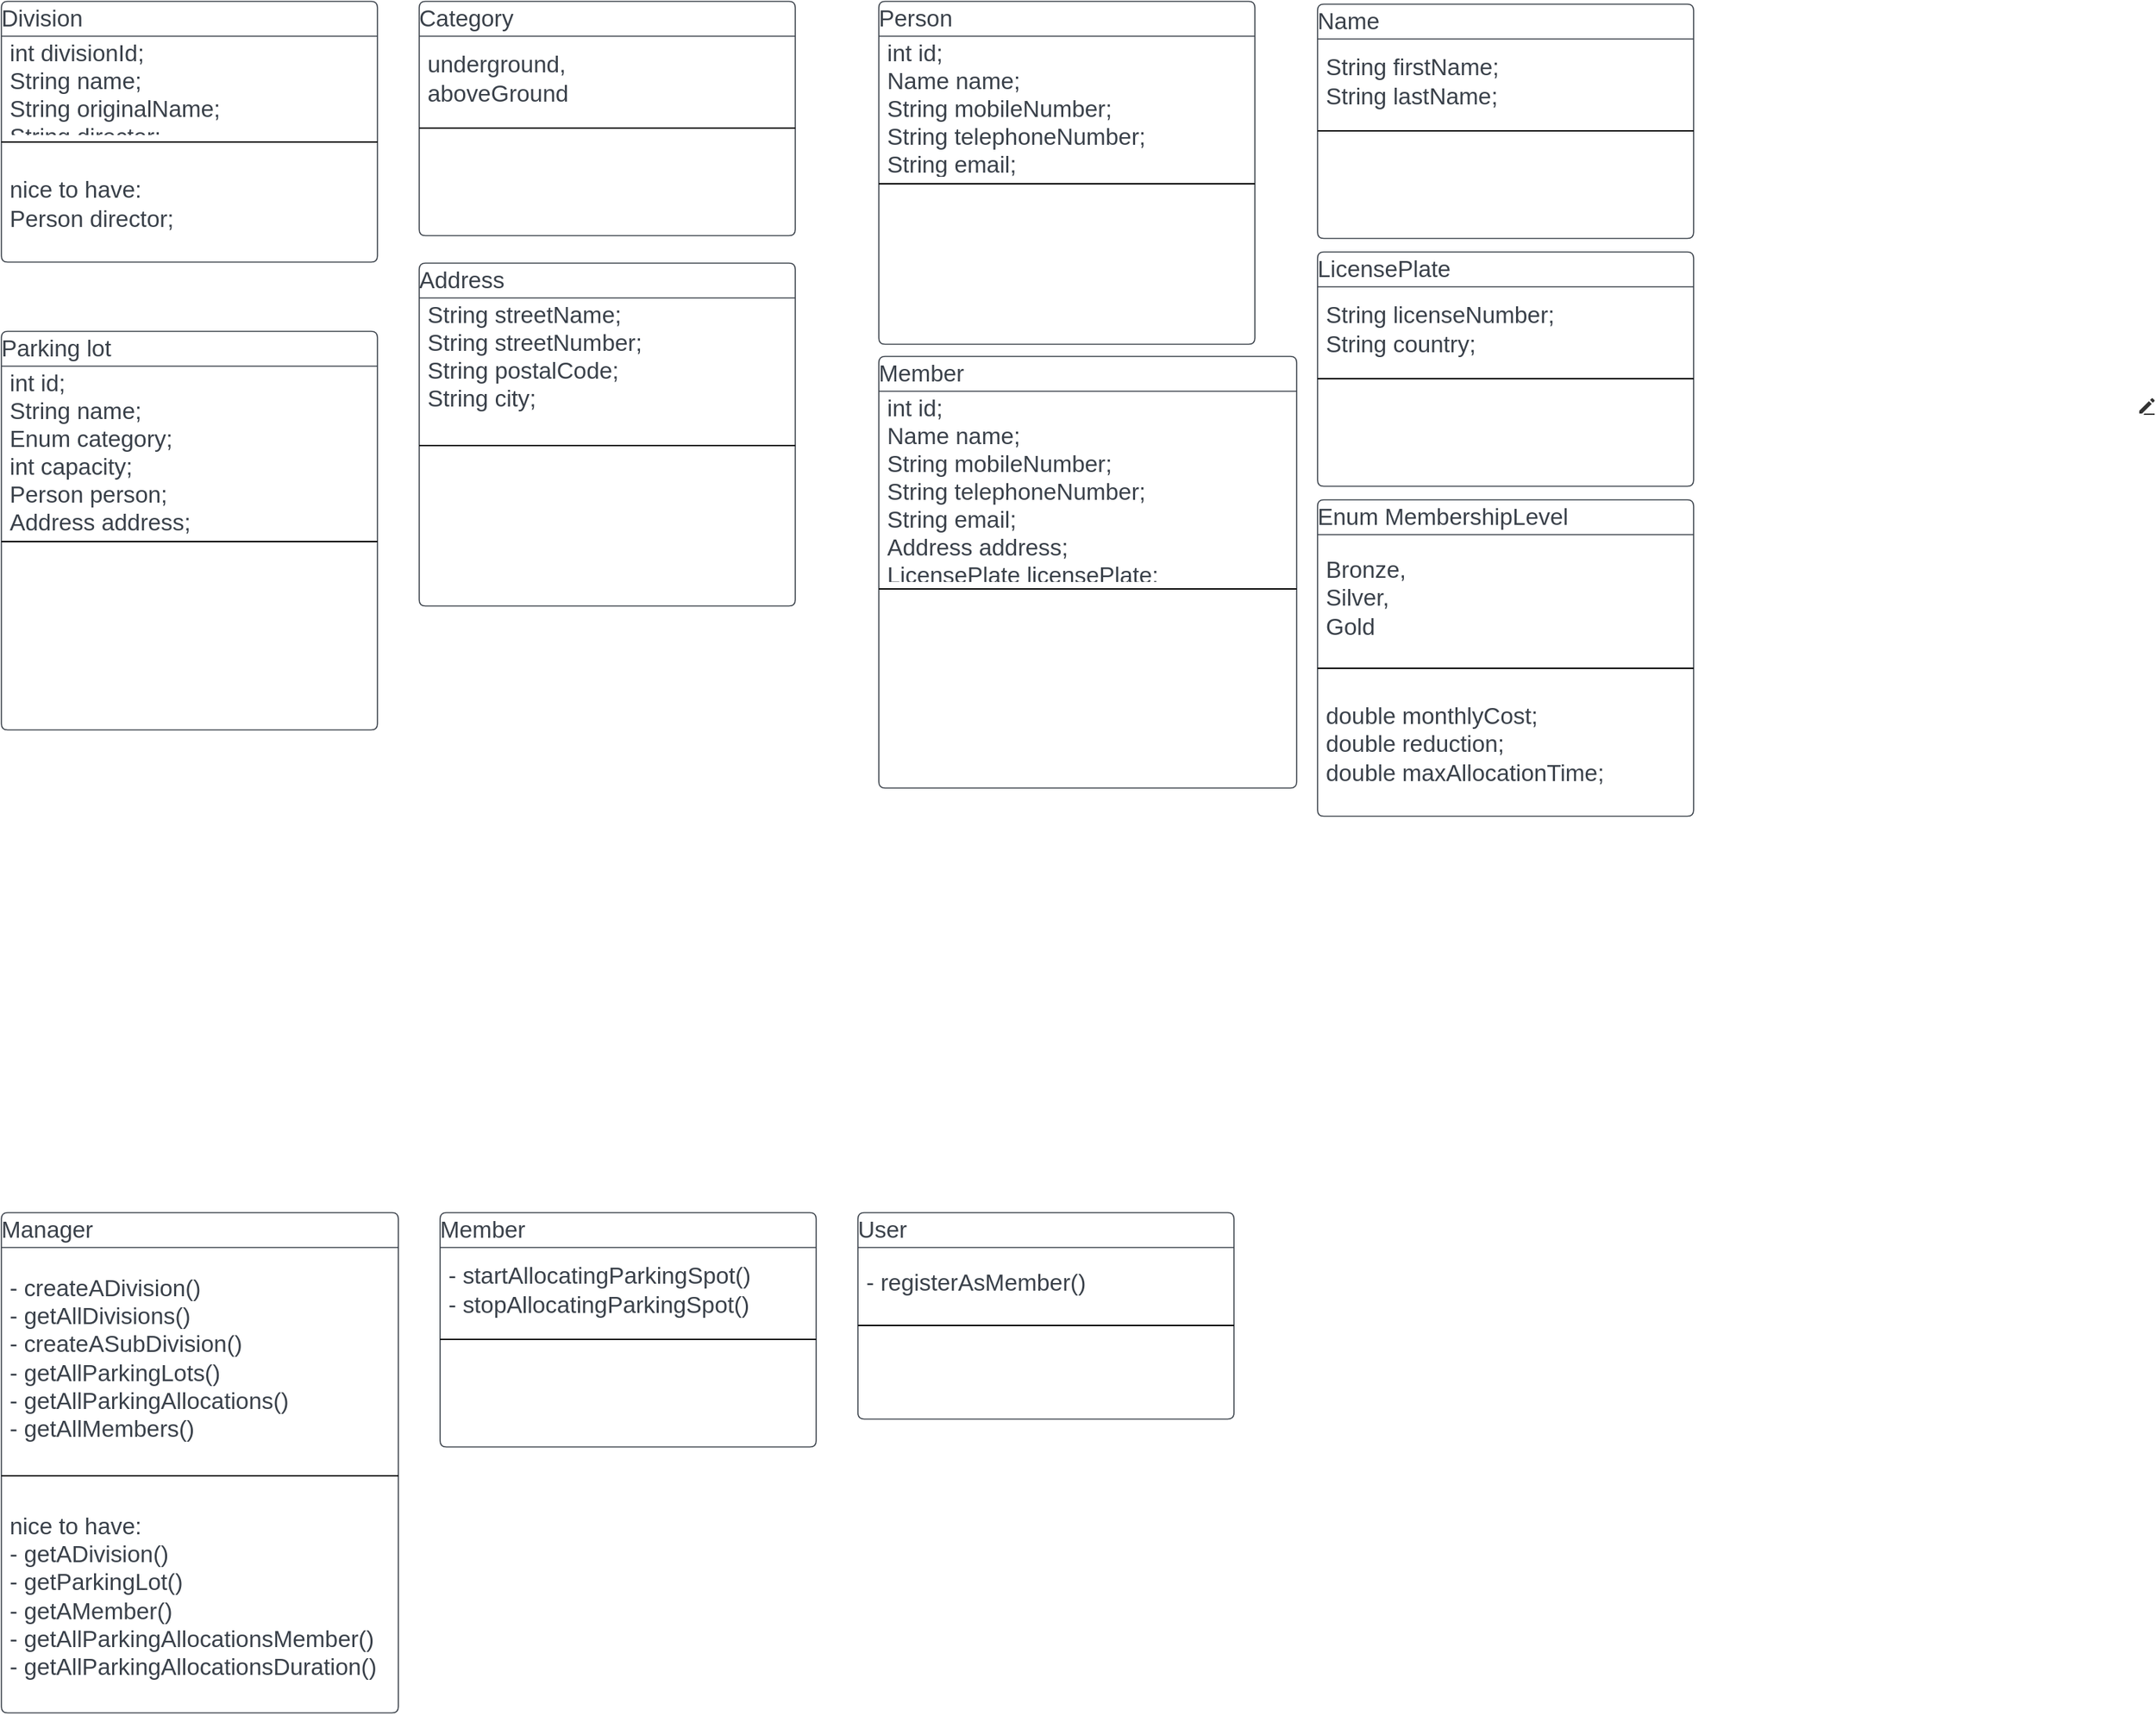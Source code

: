 <mxfile version="21.1.7" type="github" pages="3">
  <diagram name="Page-1" id="eNHv-YUArAVsVAyYZtzE">
    <mxGraphModel dx="3103" dy="1225" grid="1" gridSize="10" guides="1" tooltips="1" connect="1" arrows="1" fold="1" page="1" pageScale="1" pageWidth="850" pageHeight="1100" math="0" shadow="0">
      <root>
        <mxCell id="0" />
        <mxCell id="1" parent="0" />
        <mxCell id="I4QdYvof5JNnXwRm1b0V-12" value="" style="group;dropTarget=0;pointerEvents=0;" vertex="1" parent="1">
          <mxGeometry x="1565" y="315" width="11" height="12" as="geometry" />
        </mxCell>
        <mxCell id="I4QdYvof5JNnXwRm1b0V-13" value="" style="shape=image;verticalLabelPosition=bottom;labelBackgroundColor=default;verticalAlign=top;aspect=fixed;imageAspect=0;image=data:image/svg+xml,PHN2ZyB2aWV3Qm94PSIwIDAgMSAxIiB4bWxucz0iaHR0cDovL3d3dy53My5vcmcvMjAwMC9zdmciPjxwYXRoIGQ9Ik0gMC4wODMgMCBMIDEgMCBMIDEgMSBMIDAgMSBMIDAuMDgzIDAgWiAiIGZpbGw9IiMzMzMzMzNmZiIgc3Ryb2tlPSJyZ2JhKDAsMCwwLDApIiBzdHJva2Utd2lkdGg9IjAuNzUiLz48L3N2Zz4=;html=1;" vertex="1" parent="I4QdYvof5JNnXwRm1b0V-12">
          <mxGeometry x="3" y="11" width="8" height="1" as="geometry" />
        </mxCell>
        <mxCell id="I4QdYvof5JNnXwRm1b0V-14" value="" style="shape=image;verticalLabelPosition=bottom;labelBackgroundColor=default;verticalAlign=top;aspect=fixed;imageAspect=0;image=data:image/svg+xml,PHN2ZyB2aWV3Qm94PSIwIDAgMSAxIiB4bWxucz0iaHR0cDovL3d3dy53My5vcmcvMjAwMC9zdmciPjxwYXRoIGQ9Ik0gMC45ODIgMC4yMDEgTCAwLjg4NCAwLjI5OSBMIDAuNzAxIDAuMTE2IEwgMC43OTkgMC4wMTggQyAwLjgyMyAtMC4wMDYgMC44NiAtMC4wMDYgMC44ODQgMC4wMTggTCAwLjk4MiAwLjExNiBDIDEuMDA2IDAuMTQgMS4wMDYgMC4xNzcgMC45ODIgMC4yMDEgWiBNIDAuNjI4IDAuMTg5IEwgMC44MTEgMC4zNzIgTCAwLjE4MyAxIEwgMCAxIEwgMCAwLjgxNyBMIDAuNjI4IDAuMTg5IFogIiBmaWxsPSIjMzMzMzMzZmYiIHN0cm9rZT0icmdiYSgwLDAsMCwwKSIgc3Ryb2tlLXdpZHRoPSIwLjA2ODE4MTgxODE4MTgxODE4Ii8+PC9zdmc+;html=1;" vertex="1" parent="I4QdYvof5JNnXwRm1b0V-12">
          <mxGeometry width="11" height="11" as="geometry" />
        </mxCell>
        <mxCell id="I4QdYvof5JNnXwRm1b0V-15" value="Division" style="html=1;overflow=block;blockSpacing=1;swimlane;childLayout=stackLayout;horizontal=1;horizontalStack=0;resizeParent=1;resizeParentMax=0;resizeLast=0;collapsible=0;fontStyle=0;marginBottom=0;swimlaneFillColor=#ffffff;startSize=25;whiteSpace=wrap;fontSize=16.7;fontColor=#3a414a;align=left;spacing=0;strokeColor=#3a414a;strokeOpacity=100;rounded=1;absoluteArcSize=1;arcSize=9;strokeWidth=0.8;" vertex="1" parent="1">
          <mxGeometry x="30" y="30" width="270" height="187.25" as="geometry" />
        </mxCell>
        <mxCell id="I4QdYvof5JNnXwRm1b0V-16" value="int divisionId;&#xa;String name;&#xa;String originalName;&#xa;String director;&#xa;int parentId;" style="part=1;html=1;resizeHeight=0;strokeColor=none;fillColor=none;align=left;verticalAlign=middle;spacingLeft=4;spacingRight=4;overflow=hidden;rotatable=0;points=[[0,0.5],[1,0.5]];portConstraint=eastwest;swimlaneFillColor=#ffffff;strokeOpacity=100;whiteSpace=wrap;fontSize=16.7;fontColor=#3a414a;" vertex="1" parent="I4QdYvof5JNnXwRm1b0V-15">
          <mxGeometry y="25" width="270" height="72" as="geometry" />
        </mxCell>
        <mxCell id="I4QdYvof5JNnXwRm1b0V-17" value="" style="line;strokeWidth=1;fillColor=none;align=left;verticalAlign=middle;spacingTop=-1;spacingLeft=3;spacingRight=3;rotatable=0;labelPosition=right;points=[];portConstraint=eastwest;" vertex="1" parent="I4QdYvof5JNnXwRm1b0V-15">
          <mxGeometry y="97" width="270" height="8" as="geometry" />
        </mxCell>
        <mxCell id="I4QdYvof5JNnXwRm1b0V-18" value="nice to have:&#xa;Person director;" style="part=1;html=1;resizeHeight=0;strokeColor=none;fillColor=none;align=left;verticalAlign=middle;spacingLeft=4;spacingRight=4;overflow=hidden;rotatable=0;points=[[0,0.5],[1,0.5]];portConstraint=eastwest;swimlaneFillColor=#ffffff;strokeOpacity=100;whiteSpace=wrap;fontSize=16.7;fontColor=#3a414a;" vertex="1" parent="I4QdYvof5JNnXwRm1b0V-15">
          <mxGeometry y="105" width="270" height="82.25" as="geometry" />
        </mxCell>
        <mxCell id="I4QdYvof5JNnXwRm1b0V-19" value="Member" style="html=1;overflow=block;blockSpacing=1;swimlane;childLayout=stackLayout;horizontal=1;horizontalStack=0;resizeParent=1;resizeParentMax=0;resizeLast=0;collapsible=0;fontStyle=0;marginBottom=0;swimlaneFillColor=#ffffff;startSize=25;whiteSpace=wrap;fontSize=16.7;fontColor=#3a414a;align=left;spacing=0;strokeColor=#3a414a;strokeOpacity=100;rounded=1;absoluteArcSize=1;arcSize=9;strokeWidth=0.8;" vertex="1" parent="1">
          <mxGeometry x="345" y="900" width="270" height="168.25" as="geometry" />
        </mxCell>
        <mxCell id="I4QdYvof5JNnXwRm1b0V-20" value="- startAllocatingParkingSpot()&#xa;- stopAllocatingParkingSpot()" style="part=1;html=1;resizeHeight=0;strokeColor=none;fillColor=none;align=left;verticalAlign=middle;spacingLeft=4;spacingRight=4;overflow=hidden;rotatable=0;points=[[0,0.5],[1,0.5]];portConstraint=eastwest;swimlaneFillColor=#ffffff;strokeOpacity=100;whiteSpace=wrap;fontSize=16.7;fontColor=#3a414a;" vertex="1" parent="I4QdYvof5JNnXwRm1b0V-19">
          <mxGeometry y="25" width="270" height="62" as="geometry" />
        </mxCell>
        <mxCell id="I4QdYvof5JNnXwRm1b0V-21" value="" style="line;strokeWidth=1;fillColor=none;align=left;verticalAlign=middle;spacingTop=-1;spacingLeft=3;spacingRight=3;rotatable=0;labelPosition=right;points=[];portConstraint=eastwest;" vertex="1" parent="I4QdYvof5JNnXwRm1b0V-19">
          <mxGeometry y="87" width="270" height="8" as="geometry" />
        </mxCell>
        <mxCell id="I4QdYvof5JNnXwRm1b0V-22" value="" style="part=1;html=1;resizeHeight=0;strokeColor=none;fillColor=none;align=left;verticalAlign=middle;spacingLeft=4;spacingRight=4;overflow=hidden;rotatable=0;points=[[0,0.5],[1,0.5]];portConstraint=eastwest;swimlaneFillColor=#ffffff;strokeOpacity=100;whiteSpace=wrap;fontSize=13;" vertex="1" parent="I4QdYvof5JNnXwRm1b0V-19">
          <mxGeometry y="95" width="270" height="73.25" as="geometry" />
        </mxCell>
        <mxCell id="I4QdYvof5JNnXwRm1b0V-23" value="Parking lot" style="html=1;overflow=block;blockSpacing=1;swimlane;childLayout=stackLayout;horizontal=1;horizontalStack=0;resizeParent=1;resizeParentMax=0;resizeLast=0;collapsible=0;fontStyle=0;marginBottom=0;swimlaneFillColor=#ffffff;startSize=25;whiteSpace=wrap;fontSize=16.7;fontColor=#3a414a;align=left;spacing=0;strokeColor=#3a414a;strokeOpacity=100;rounded=1;absoluteArcSize=1;arcSize=9;strokeWidth=0.8;" vertex="1" parent="1">
          <mxGeometry x="30" y="267" width="270" height="286.25" as="geometry" />
        </mxCell>
        <mxCell id="I4QdYvof5JNnXwRm1b0V-24" value="int id;&#xa;String name;&#xa;Enum category;&#xa;int capacity;&#xa;Person person;&#xa;Address address;&#xa;double price;&#xa;int divisionId;" style="part=1;html=1;resizeHeight=0;strokeColor=none;fillColor=none;align=left;verticalAlign=middle;spacingLeft=4;spacingRight=4;overflow=hidden;rotatable=0;points=[[0,0.5],[1,0.5]];portConstraint=eastwest;swimlaneFillColor=#ffffff;strokeOpacity=100;whiteSpace=wrap;fontSize=16.7;fontColor=#3a414a;" vertex="1" parent="I4QdYvof5JNnXwRm1b0V-23">
          <mxGeometry y="25" width="270" height="122" as="geometry" />
        </mxCell>
        <mxCell id="I4QdYvof5JNnXwRm1b0V-25" value="" style="line;strokeWidth=1;fillColor=none;align=left;verticalAlign=middle;spacingTop=-1;spacingLeft=3;spacingRight=3;rotatable=0;labelPosition=right;points=[];portConstraint=eastwest;" vertex="1" parent="I4QdYvof5JNnXwRm1b0V-23">
          <mxGeometry y="147" width="270" height="8" as="geometry" />
        </mxCell>
        <mxCell id="I4QdYvof5JNnXwRm1b0V-26" value="" style="part=1;html=1;resizeHeight=0;strokeColor=none;fillColor=none;align=left;verticalAlign=middle;spacingLeft=4;spacingRight=4;overflow=hidden;rotatable=0;points=[[0,0.5],[1,0.5]];portConstraint=eastwest;swimlaneFillColor=#ffffff;strokeOpacity=100;whiteSpace=wrap;fontSize=13;" vertex="1" parent="I4QdYvof5JNnXwRm1b0V-23">
          <mxGeometry y="155" width="270" height="131.25" as="geometry" />
        </mxCell>
        <mxCell id="I4QdYvof5JNnXwRm1b0V-27" value="Address" style="html=1;overflow=block;blockSpacing=1;swimlane;childLayout=stackLayout;horizontal=1;horizontalStack=0;resizeParent=1;resizeParentMax=0;resizeLast=0;collapsible=0;fontStyle=0;marginBottom=0;swimlaneFillColor=#ffffff;startSize=25;whiteSpace=wrap;fontSize=16.7;fontColor=#3a414a;align=left;spacing=0;strokeColor=#3a414a;strokeOpacity=100;rounded=1;absoluteArcSize=1;arcSize=9;strokeWidth=0.8;" vertex="1" parent="1">
          <mxGeometry x="330" y="218" width="270" height="246.25" as="geometry" />
        </mxCell>
        <mxCell id="I4QdYvof5JNnXwRm1b0V-28" value="String streetName;&#xa;String streetNumber;&#xa;String postalCode;&#xa;String city;&#xa;&#xa;" style="part=1;html=1;resizeHeight=0;strokeColor=none;fillColor=none;align=left;verticalAlign=middle;spacingLeft=4;spacingRight=4;overflow=hidden;rotatable=0;points=[[0,0.5],[1,0.5]];portConstraint=eastwest;swimlaneFillColor=#ffffff;strokeOpacity=100;whiteSpace=wrap;fontSize=16.7;fontColor=#3a414a;" vertex="1" parent="I4QdYvof5JNnXwRm1b0V-27">
          <mxGeometry y="25" width="270" height="102" as="geometry" />
        </mxCell>
        <mxCell id="I4QdYvof5JNnXwRm1b0V-29" value="" style="line;strokeWidth=1;fillColor=none;align=left;verticalAlign=middle;spacingTop=-1;spacingLeft=3;spacingRight=3;rotatable=0;labelPosition=right;points=[];portConstraint=eastwest;" vertex="1" parent="I4QdYvof5JNnXwRm1b0V-27">
          <mxGeometry y="127" width="270" height="8" as="geometry" />
        </mxCell>
        <mxCell id="I4QdYvof5JNnXwRm1b0V-30" value="" style="part=1;html=1;resizeHeight=0;strokeColor=none;fillColor=none;align=left;verticalAlign=middle;spacingLeft=4;spacingRight=4;overflow=hidden;rotatable=0;points=[[0,0.5],[1,0.5]];portConstraint=eastwest;swimlaneFillColor=#ffffff;strokeOpacity=100;whiteSpace=wrap;fontSize=13;" vertex="1" parent="I4QdYvof5JNnXwRm1b0V-27">
          <mxGeometry y="135" width="270" height="111.25" as="geometry" />
        </mxCell>
        <mxCell id="I4QdYvof5JNnXwRm1b0V-31" value="Person" style="html=1;overflow=block;blockSpacing=1;swimlane;childLayout=stackLayout;horizontal=1;horizontalStack=0;resizeParent=1;resizeParentMax=0;resizeLast=0;collapsible=0;fontStyle=0;marginBottom=0;swimlaneFillColor=#ffffff;startSize=25;whiteSpace=wrap;fontSize=16.7;fontColor=#3a414a;align=left;spacing=0;strokeColor=#3a414a;strokeOpacity=100;rounded=1;absoluteArcSize=1;arcSize=9;strokeWidth=0.8;" vertex="1" parent="1">
          <mxGeometry x="660" y="30" width="270" height="246.25" as="geometry" />
        </mxCell>
        <mxCell id="I4QdYvof5JNnXwRm1b0V-32" value="int id;&#xa;Name name;&#xa;String mobileNumber;&#xa;String telephoneNumber;&#xa;String email;&#xa;Address address;" style="part=1;html=1;resizeHeight=0;strokeColor=none;fillColor=none;align=left;verticalAlign=middle;spacingLeft=4;spacingRight=4;overflow=hidden;rotatable=0;points=[[0,0.5],[1,0.5]];portConstraint=eastwest;swimlaneFillColor=#ffffff;strokeOpacity=100;whiteSpace=wrap;fontSize=16.7;fontColor=#3a414a;" vertex="1" parent="I4QdYvof5JNnXwRm1b0V-31">
          <mxGeometry y="25" width="270" height="102" as="geometry" />
        </mxCell>
        <mxCell id="I4QdYvof5JNnXwRm1b0V-33" value="" style="line;strokeWidth=1;fillColor=none;align=left;verticalAlign=middle;spacingTop=-1;spacingLeft=3;spacingRight=3;rotatable=0;labelPosition=right;points=[];portConstraint=eastwest;" vertex="1" parent="I4QdYvof5JNnXwRm1b0V-31">
          <mxGeometry y="127" width="270" height="8" as="geometry" />
        </mxCell>
        <mxCell id="I4QdYvof5JNnXwRm1b0V-34" value="" style="part=1;html=1;resizeHeight=0;strokeColor=none;fillColor=none;align=left;verticalAlign=middle;spacingLeft=4;spacingRight=4;overflow=hidden;rotatable=0;points=[[0,0.5],[1,0.5]];portConstraint=eastwest;swimlaneFillColor=#ffffff;strokeOpacity=100;whiteSpace=wrap;fontSize=13;" vertex="1" parent="I4QdYvof5JNnXwRm1b0V-31">
          <mxGeometry y="135" width="270" height="111.25" as="geometry" />
        </mxCell>
        <mxCell id="I4QdYvof5JNnXwRm1b0V-35" value="Category" style="html=1;overflow=block;blockSpacing=1;swimlane;childLayout=stackLayout;horizontal=1;horizontalStack=0;resizeParent=1;resizeParentMax=0;resizeLast=0;collapsible=0;fontStyle=0;marginBottom=0;swimlaneFillColor=#ffffff;startSize=25;whiteSpace=wrap;fontSize=16.7;fontColor=#3a414a;align=left;spacing=0;strokeColor=#3a414a;strokeOpacity=100;rounded=1;absoluteArcSize=1;arcSize=9;strokeWidth=0.8;" vertex="1" parent="1">
          <mxGeometry x="330" y="30" width="270" height="168.25" as="geometry" />
        </mxCell>
        <mxCell id="I4QdYvof5JNnXwRm1b0V-36" value="underground,&#xa;aboveGround" style="part=1;html=1;resizeHeight=0;strokeColor=none;fillColor=none;align=left;verticalAlign=middle;spacingLeft=4;spacingRight=4;overflow=hidden;rotatable=0;points=[[0,0.5],[1,0.5]];portConstraint=eastwest;swimlaneFillColor=#ffffff;strokeOpacity=100;whiteSpace=wrap;fontSize=16.7;fontColor=#3a414a;" vertex="1" parent="I4QdYvof5JNnXwRm1b0V-35">
          <mxGeometry y="25" width="270" height="62" as="geometry" />
        </mxCell>
        <mxCell id="I4QdYvof5JNnXwRm1b0V-37" value="" style="line;strokeWidth=1;fillColor=none;align=left;verticalAlign=middle;spacingTop=-1;spacingLeft=3;spacingRight=3;rotatable=0;labelPosition=right;points=[];portConstraint=eastwest;" vertex="1" parent="I4QdYvof5JNnXwRm1b0V-35">
          <mxGeometry y="87" width="270" height="8" as="geometry" />
        </mxCell>
        <mxCell id="I4QdYvof5JNnXwRm1b0V-38" value="" style="part=1;html=1;resizeHeight=0;strokeColor=none;fillColor=none;align=left;verticalAlign=middle;spacingLeft=4;spacingRight=4;overflow=hidden;rotatable=0;points=[[0,0.5],[1,0.5]];portConstraint=eastwest;swimlaneFillColor=#ffffff;strokeOpacity=100;whiteSpace=wrap;fontSize=13;" vertex="1" parent="I4QdYvof5JNnXwRm1b0V-35">
          <mxGeometry y="95" width="270" height="73.25" as="geometry" />
        </mxCell>
        <mxCell id="I4QdYvof5JNnXwRm1b0V-39" value="Name" style="html=1;overflow=block;blockSpacing=1;swimlane;childLayout=stackLayout;horizontal=1;horizontalStack=0;resizeParent=1;resizeParentMax=0;resizeLast=0;collapsible=0;fontStyle=0;marginBottom=0;swimlaneFillColor=#ffffff;startSize=25;whiteSpace=wrap;fontSize=16.7;fontColor=#3a414a;align=left;spacing=0;strokeColor=#3a414a;strokeOpacity=100;rounded=1;absoluteArcSize=1;arcSize=9;strokeWidth=0.8;" vertex="1" parent="1">
          <mxGeometry x="975" y="32" width="270" height="168.25" as="geometry" />
        </mxCell>
        <mxCell id="I4QdYvof5JNnXwRm1b0V-40" value="String firstName;&#xa;String lastName;" style="part=1;html=1;resizeHeight=0;strokeColor=none;fillColor=none;align=left;verticalAlign=middle;spacingLeft=4;spacingRight=4;overflow=hidden;rotatable=0;points=[[0,0.5],[1,0.5]];portConstraint=eastwest;swimlaneFillColor=#ffffff;strokeOpacity=100;whiteSpace=wrap;fontSize=16.7;fontColor=#3a414a;" vertex="1" parent="I4QdYvof5JNnXwRm1b0V-39">
          <mxGeometry y="25" width="270" height="62" as="geometry" />
        </mxCell>
        <mxCell id="I4QdYvof5JNnXwRm1b0V-41" value="" style="line;strokeWidth=1;fillColor=none;align=left;verticalAlign=middle;spacingTop=-1;spacingLeft=3;spacingRight=3;rotatable=0;labelPosition=right;points=[];portConstraint=eastwest;" vertex="1" parent="I4QdYvof5JNnXwRm1b0V-39">
          <mxGeometry y="87" width="270" height="8" as="geometry" />
        </mxCell>
        <mxCell id="I4QdYvof5JNnXwRm1b0V-42" value="" style="part=1;html=1;resizeHeight=0;strokeColor=none;fillColor=none;align=left;verticalAlign=middle;spacingLeft=4;spacingRight=4;overflow=hidden;rotatable=0;points=[[0,0.5],[1,0.5]];portConstraint=eastwest;swimlaneFillColor=#ffffff;strokeOpacity=100;whiteSpace=wrap;fontSize=13;" vertex="1" parent="I4QdYvof5JNnXwRm1b0V-39">
          <mxGeometry y="95" width="270" height="73.25" as="geometry" />
        </mxCell>
        <mxCell id="I4QdYvof5JNnXwRm1b0V-43" value="Member" style="html=1;overflow=block;blockSpacing=1;swimlane;childLayout=stackLayout;horizontal=1;horizontalStack=0;resizeParent=1;resizeParentMax=0;resizeLast=0;collapsible=0;fontStyle=0;marginBottom=0;swimlaneFillColor=#ffffff;startSize=25;whiteSpace=wrap;fontSize=16.7;fontColor=#3a414a;align=left;spacing=0;strokeColor=#3a414a;strokeOpacity=100;rounded=1;absoluteArcSize=1;arcSize=9;strokeWidth=0.8;" vertex="1" parent="1">
          <mxGeometry x="660" y="285" width="300" height="310" as="geometry" />
        </mxCell>
        <mxCell id="I4QdYvof5JNnXwRm1b0V-44" value="int id;&#xa;Name name;&#xa;String mobileNumber;&#xa;String telephoneNumber;&#xa;String email;&#xa;Address address;&#xa;LicensePlate licensePlate; &#xa;LocalDate registrationDate;&#xa;MembershipLevel membershipLevel;" style="part=1;html=1;resizeHeight=0;strokeColor=none;fillColor=none;align=left;verticalAlign=middle;spacingLeft=4;spacingRight=4;overflow=hidden;rotatable=0;points=[[0,0.5],[1,0.5]];portConstraint=eastwest;swimlaneFillColor=#ffffff;strokeOpacity=100;whiteSpace=wrap;fontSize=16.7;fontColor=#3a414a;" vertex="1" parent="I4QdYvof5JNnXwRm1b0V-43">
          <mxGeometry y="25" width="300" height="138" as="geometry" />
        </mxCell>
        <mxCell id="I4QdYvof5JNnXwRm1b0V-45" value="" style="line;strokeWidth=1;fillColor=none;align=left;verticalAlign=middle;spacingTop=-1;spacingLeft=3;spacingRight=3;rotatable=0;labelPosition=right;points=[];portConstraint=eastwest;" vertex="1" parent="I4QdYvof5JNnXwRm1b0V-43">
          <mxGeometry y="163" width="300" height="8" as="geometry" />
        </mxCell>
        <mxCell id="I4QdYvof5JNnXwRm1b0V-46" value="" style="part=1;html=1;resizeHeight=0;strokeColor=none;fillColor=none;align=left;verticalAlign=middle;spacingLeft=4;spacingRight=4;overflow=hidden;rotatable=0;points=[[0,0.5],[1,0.5]];portConstraint=eastwest;swimlaneFillColor=#ffffff;strokeOpacity=100;whiteSpace=wrap;fontSize=13;" vertex="1" parent="I4QdYvof5JNnXwRm1b0V-43">
          <mxGeometry y="171" width="300" height="139" as="geometry" />
        </mxCell>
        <mxCell id="I4QdYvof5JNnXwRm1b0V-47" value="LicensePlate" style="html=1;overflow=block;blockSpacing=1;swimlane;childLayout=stackLayout;horizontal=1;horizontalStack=0;resizeParent=1;resizeParentMax=0;resizeLast=0;collapsible=0;fontStyle=0;marginBottom=0;swimlaneFillColor=#ffffff;startSize=25;whiteSpace=wrap;fontSize=16.7;fontColor=#3a414a;align=left;spacing=0;strokeColor=#3a414a;strokeOpacity=100;rounded=1;absoluteArcSize=1;arcSize=9;strokeWidth=0.8;" vertex="1" parent="1">
          <mxGeometry x="975" y="210" width="270" height="168.25" as="geometry" />
        </mxCell>
        <mxCell id="I4QdYvof5JNnXwRm1b0V-48" value="String licenseNumber;&#xa;String country;" style="part=1;html=1;resizeHeight=0;strokeColor=none;fillColor=none;align=left;verticalAlign=middle;spacingLeft=4;spacingRight=4;overflow=hidden;rotatable=0;points=[[0,0.5],[1,0.5]];portConstraint=eastwest;swimlaneFillColor=#ffffff;strokeOpacity=100;whiteSpace=wrap;fontSize=16.7;fontColor=#3a414a;" vertex="1" parent="I4QdYvof5JNnXwRm1b0V-47">
          <mxGeometry y="25" width="270" height="62" as="geometry" />
        </mxCell>
        <mxCell id="I4QdYvof5JNnXwRm1b0V-49" value="" style="line;strokeWidth=1;fillColor=none;align=left;verticalAlign=middle;spacingTop=-1;spacingLeft=3;spacingRight=3;rotatable=0;labelPosition=right;points=[];portConstraint=eastwest;" vertex="1" parent="I4QdYvof5JNnXwRm1b0V-47">
          <mxGeometry y="87" width="270" height="8" as="geometry" />
        </mxCell>
        <mxCell id="I4QdYvof5JNnXwRm1b0V-50" value="" style="part=1;html=1;resizeHeight=0;strokeColor=none;fillColor=none;align=left;verticalAlign=middle;spacingLeft=4;spacingRight=4;overflow=hidden;rotatable=0;points=[[0,0.5],[1,0.5]];portConstraint=eastwest;swimlaneFillColor=#ffffff;strokeOpacity=100;whiteSpace=wrap;fontSize=13;" vertex="1" parent="I4QdYvof5JNnXwRm1b0V-47">
          <mxGeometry y="95" width="270" height="73.25" as="geometry" />
        </mxCell>
        <mxCell id="I4QdYvof5JNnXwRm1b0V-51" value="Enum MembershipLevel" style="html=1;overflow=block;blockSpacing=1;swimlane;childLayout=stackLayout;horizontal=1;horizontalStack=0;resizeParent=1;resizeParentMax=0;resizeLast=0;collapsible=0;fontStyle=0;marginBottom=0;swimlaneFillColor=#ffffff;startSize=25;whiteSpace=wrap;fontSize=16.7;fontColor=#3a414a;align=left;spacing=0;strokeColor=#3a414a;strokeOpacity=100;rounded=1;absoluteArcSize=1;arcSize=9;strokeWidth=0.8;" vertex="1" parent="1">
          <mxGeometry x="975" y="388" width="270" height="227.25" as="geometry" />
        </mxCell>
        <mxCell id="I4QdYvof5JNnXwRm1b0V-52" value="Bronze,&#xa;Silver,&#xa;Gold" style="part=1;html=1;resizeHeight=0;strokeColor=none;fillColor=none;align=left;verticalAlign=middle;spacingLeft=4;spacingRight=4;overflow=hidden;rotatable=0;points=[[0,0.5],[1,0.5]];portConstraint=eastwest;swimlaneFillColor=#ffffff;strokeOpacity=100;whiteSpace=wrap;fontSize=16.7;fontColor=#3a414a;" vertex="1" parent="I4QdYvof5JNnXwRm1b0V-51">
          <mxGeometry y="25" width="270" height="92" as="geometry" />
        </mxCell>
        <mxCell id="I4QdYvof5JNnXwRm1b0V-53" value="" style="line;strokeWidth=1;fillColor=none;align=left;verticalAlign=middle;spacingTop=-1;spacingLeft=3;spacingRight=3;rotatable=0;labelPosition=right;points=[];portConstraint=eastwest;" vertex="1" parent="I4QdYvof5JNnXwRm1b0V-51">
          <mxGeometry y="117" width="270" height="8" as="geometry" />
        </mxCell>
        <mxCell id="I4QdYvof5JNnXwRm1b0V-54" value="double monthlyCost;&#xa;double reduction;&#xa;double maxAllocationTime;" style="part=1;html=1;resizeHeight=0;strokeColor=none;fillColor=none;align=left;verticalAlign=middle;spacingLeft=4;spacingRight=4;overflow=hidden;rotatable=0;points=[[0,0.5],[1,0.5]];portConstraint=eastwest;swimlaneFillColor=#ffffff;strokeOpacity=100;whiteSpace=wrap;fontSize=16.7;fontColor=#3a414a;" vertex="1" parent="I4QdYvof5JNnXwRm1b0V-51">
          <mxGeometry y="125" width="270" height="102.25" as="geometry" />
        </mxCell>
        <mxCell id="I4QdYvof5JNnXwRm1b0V-55" value="Manager" style="html=1;overflow=block;blockSpacing=1;swimlane;childLayout=stackLayout;horizontal=1;horizontalStack=0;resizeParent=1;resizeParentMax=0;resizeLast=0;collapsible=0;fontStyle=0;marginBottom=0;swimlaneFillColor=#ffffff;startSize=25;whiteSpace=wrap;fontSize=16.7;fontColor=#3a414a;align=left;spacing=0;strokeColor=#3a414a;strokeOpacity=100;rounded=1;absoluteArcSize=1;arcSize=9;strokeWidth=0.8;" vertex="1" parent="1">
          <mxGeometry x="30" y="900" width="285" height="359.25" as="geometry" />
        </mxCell>
        <mxCell id="I4QdYvof5JNnXwRm1b0V-56" value="- createADivision()&#xa;- getAllDivisions()&#xa;- createASubDivision()&#xa;- getAllParkingLots()&#xa;- getAllParkingAllocations()&#xa;- getAllMembers()" style="part=1;html=1;resizeHeight=0;strokeColor=none;fillColor=none;align=left;verticalAlign=middle;spacingLeft=4;spacingRight=4;overflow=hidden;rotatable=0;points=[[0,0.5],[1,0.5]];portConstraint=eastwest;swimlaneFillColor=#ffffff;strokeOpacity=100;whiteSpace=wrap;fontSize=16.7;fontColor=#3a414a;" vertex="1" parent="I4QdYvof5JNnXwRm1b0V-55">
          <mxGeometry y="25" width="285" height="160" as="geometry" />
        </mxCell>
        <mxCell id="I4QdYvof5JNnXwRm1b0V-57" value="" style="line;strokeWidth=1;fillColor=none;align=left;verticalAlign=middle;spacingTop=-1;spacingLeft=3;spacingRight=3;rotatable=0;labelPosition=right;points=[];portConstraint=eastwest;" vertex="1" parent="I4QdYvof5JNnXwRm1b0V-55">
          <mxGeometry y="185" width="285" height="8" as="geometry" />
        </mxCell>
        <mxCell id="I4QdYvof5JNnXwRm1b0V-58" value="nice to have:&#xa;- getADivision() &#xa;- getParkingLot()&#xa;- getAMember() &#xa;- getAllParkingAllocationsMember()&#xa;- getAllParkingAllocationsDuration()" style="part=1;html=1;resizeHeight=0;strokeColor=none;fillColor=none;align=left;verticalAlign=middle;spacingLeft=4;spacingRight=4;overflow=hidden;rotatable=0;points=[[0,0.5],[1,0.5]];portConstraint=eastwest;swimlaneFillColor=#ffffff;strokeOpacity=100;whiteSpace=wrap;fontSize=16.7;fontColor=#3a414a;" vertex="1" parent="I4QdYvof5JNnXwRm1b0V-55">
          <mxGeometry y="193" width="285" height="166.25" as="geometry" />
        </mxCell>
        <mxCell id="I4QdYvof5JNnXwRm1b0V-59" value="User" style="html=1;overflow=block;blockSpacing=1;swimlane;childLayout=stackLayout;horizontal=1;horizontalStack=0;resizeParent=1;resizeParentMax=0;resizeLast=0;collapsible=0;fontStyle=0;marginBottom=0;swimlaneFillColor=#ffffff;startSize=25;whiteSpace=wrap;fontSize=16.7;fontColor=#3a414a;align=left;spacing=0;strokeColor=#3a414a;strokeOpacity=100;rounded=1;absoluteArcSize=1;arcSize=9;strokeWidth=0.8;" vertex="1" parent="1">
          <mxGeometry x="645" y="900" width="270" height="148.25" as="geometry" />
        </mxCell>
        <mxCell id="I4QdYvof5JNnXwRm1b0V-60" value="- registerAsMember()" style="part=1;html=1;resizeHeight=0;strokeColor=none;fillColor=none;align=left;verticalAlign=middle;spacingLeft=4;spacingRight=4;overflow=hidden;rotatable=0;points=[[0,0.5],[1,0.5]];portConstraint=eastwest;swimlaneFillColor=#ffffff;strokeOpacity=100;whiteSpace=wrap;fontSize=16.7;fontColor=#3a414a;" vertex="1" parent="I4QdYvof5JNnXwRm1b0V-59">
          <mxGeometry y="25" width="270" height="52" as="geometry" />
        </mxCell>
        <mxCell id="I4QdYvof5JNnXwRm1b0V-61" value="" style="line;strokeWidth=1;fillColor=none;align=left;verticalAlign=middle;spacingTop=-1;spacingLeft=3;spacingRight=3;rotatable=0;labelPosition=right;points=[];portConstraint=eastwest;" vertex="1" parent="I4QdYvof5JNnXwRm1b0V-59">
          <mxGeometry y="77" width="270" height="8" as="geometry" />
        </mxCell>
        <mxCell id="I4QdYvof5JNnXwRm1b0V-62" value="" style="part=1;html=1;resizeHeight=0;strokeColor=none;fillColor=none;align=left;verticalAlign=middle;spacingLeft=4;spacingRight=4;overflow=hidden;rotatable=0;points=[[0,0.5],[1,0.5]];portConstraint=eastwest;swimlaneFillColor=#ffffff;strokeOpacity=100;whiteSpace=wrap;fontSize=13;" vertex="1" parent="I4QdYvof5JNnXwRm1b0V-59">
          <mxGeometry y="85" width="270" height="63.25" as="geometry" />
        </mxCell>
      </root>
    </mxGraphModel>
  </diagram>
  <diagram id="iQSRTizkG3MGiH0O7i6g" name="Page-2">
    <mxGraphModel dx="2373" dy="936" grid="1" gridSize="10" guides="1" tooltips="1" connect="1" arrows="1" fold="1" page="1" pageScale="1" pageWidth="850" pageHeight="1100" math="0" shadow="0">
      <root>
        <mxCell id="0" />
        <mxCell id="1" parent="0" />
        <mxCell id="1lKemVHijksenO-cXNhX-1" value="Feature branch" style="html=1;overflow=block;blockSpacing=1;whiteSpace=wrap;rounded=1;arcSize=50;fontSize=16.7;fontColor=#3a414a;spacing=3.8;strokeColor=#ba23f6;strokeOpacity=100;fillOpacity=100;fillColor=#ffffff;strokeWidth=0.8;lucidId=TazOQ07biU6e;" vertex="1" parent="1">
          <mxGeometry x="540" y="105" width="180" height="30" as="geometry" />
        </mxCell>
        <mxCell id="1lKemVHijksenO-cXNhX-2" value="Feature branch" style="html=1;overflow=block;blockSpacing=1;whiteSpace=wrap;rounded=1;arcSize=50;fontSize=16.7;fontColor=#3a414a;spacing=3.8;strokeColor=#ba23f6;strokeOpacity=100;fillOpacity=100;fillColor=#ffffff;strokeWidth=0.8;lucidId=nbzOQAE~Bf5q;" vertex="1" parent="1">
          <mxGeometry x="540" y="146" width="180" height="30" as="geometry" />
        </mxCell>
        <mxCell id="1lKemVHijksenO-cXNhX-3" value="Feature branch" style="html=1;overflow=block;blockSpacing=1;whiteSpace=wrap;rounded=1;arcSize=50;fontSize=16.7;fontColor=#3a414a;spacing=3.8;strokeColor=#ba23f6;strokeOpacity=100;fillOpacity=100;fillColor=#ffffff;strokeWidth=0.8;lucidId=pbzOlO768.HP;" vertex="1" parent="1">
          <mxGeometry x="540" y="186" width="180" height="30" as="geometry" />
        </mxCell>
        <mxCell id="1lKemVHijksenO-cXNhX-4" value="Feature branch" style="html=1;overflow=block;blockSpacing=1;whiteSpace=wrap;rounded=1;arcSize=50;fontSize=16.7;fontColor=#3a414a;spacing=3.8;strokeColor=#ba23f6;strokeOpacity=100;fillOpacity=100;fillColor=#ffffff;strokeWidth=0.8;lucidId=tbzOKo~fBVXr;" vertex="1" parent="1">
          <mxGeometry x="540" y="226" width="180" height="30" as="geometry" />
        </mxCell>
        <mxCell id="1lKemVHijksenO-cXNhX-5" value="Feature branch" style="html=1;overflow=block;blockSpacing=1;whiteSpace=wrap;rounded=1;arcSize=50;fontSize=16.7;fontColor=#3a414a;spacing=3.8;strokeColor=#ba23f6;strokeOpacity=100;fillOpacity=100;fillColor=#ffffff;strokeWidth=0.8;lucidId=vbzOrhhqW4AB;" vertex="1" parent="1">
          <mxGeometry x="540" y="267" width="180" height="30" as="geometry" />
        </mxCell>
        <mxCell id="1lKemVHijksenO-cXNhX-6" value="" style="html=1;jettySize=18;whiteSpace=wrap;fontSize=13;strokeColor=#3a414a;strokeOpacity=100;strokeWidth=0.8;rounded=1;arcSize=12;edgeStyle=orthogonalEdgeStyle;startArrow=none;endArrow=block;endFill=1;exitX=1.002;exitY=0.5;exitPerimeter=0;entryX=0.016;entryY=0.5;entryPerimeter=0;lucidId=TbzOvuEWp8e_;" edge="1" parent="1" source="1lKemVHijksenO-cXNhX-1" target="1lKemVHijksenO-cXNhX-11">
          <mxGeometry width="100" height="100" relative="1" as="geometry">
            <Array as="points" />
          </mxGeometry>
        </mxCell>
        <mxCell id="1lKemVHijksenO-cXNhX-7" value="" style="html=1;jettySize=18;whiteSpace=wrap;fontSize=13;strokeColor=#3a414a;strokeOpacity=100;strokeWidth=0.8;rounded=1;arcSize=12;edgeStyle=orthogonalEdgeStyle;startArrow=none;endArrow=block;endFill=1;exitX=1.002;exitY=0.5;exitPerimeter=0;entryX=0.016;entryY=0.5;entryPerimeter=0;lucidId=1bzOoacHF_eI;" edge="1" parent="1" source="1lKemVHijksenO-cXNhX-2" target="1lKemVHijksenO-cXNhX-11">
          <mxGeometry width="100" height="100" relative="1" as="geometry">
            <Array as="points" />
          </mxGeometry>
        </mxCell>
        <mxCell id="1lKemVHijksenO-cXNhX-8" value="" style="html=1;jettySize=18;whiteSpace=wrap;fontSize=13;strokeColor=#3a414a;strokeOpacity=100;strokeWidth=0.8;rounded=1;arcSize=12;edgeStyle=orthogonalEdgeStyle;startArrow=none;endArrow=block;endFill=1;exitX=1.002;exitY=0.5;exitPerimeter=0;entryX=0.016;entryY=0.5;entryPerimeter=0;lucidId=6bzOSQ1R7q68;" edge="1" parent="1" source="1lKemVHijksenO-cXNhX-3" target="1lKemVHijksenO-cXNhX-11">
          <mxGeometry width="100" height="100" relative="1" as="geometry">
            <Array as="points" />
          </mxGeometry>
        </mxCell>
        <mxCell id="1lKemVHijksenO-cXNhX-9" value="" style="html=1;jettySize=18;whiteSpace=wrap;fontSize=13;strokeColor=#3a414a;strokeOpacity=100;strokeWidth=0.8;rounded=1;arcSize=12;edgeStyle=orthogonalEdgeStyle;startArrow=none;endArrow=block;endFill=1;exitX=1.002;exitY=0.5;exitPerimeter=0;entryX=0.016;entryY=0.5;entryPerimeter=0;lucidId=~bzOJ28sMSKz;" edge="1" parent="1" source="1lKemVHijksenO-cXNhX-4" target="1lKemVHijksenO-cXNhX-11">
          <mxGeometry width="100" height="100" relative="1" as="geometry">
            <Array as="points" />
          </mxGeometry>
        </mxCell>
        <mxCell id="1lKemVHijksenO-cXNhX-10" value="" style="html=1;jettySize=18;whiteSpace=wrap;fontSize=13;strokeColor=#3a414a;strokeOpacity=100;strokeWidth=0.8;rounded=1;arcSize=12;edgeStyle=orthogonalEdgeStyle;startArrow=none;endArrow=block;endFill=1;exitX=1.002;exitY=0.5;exitPerimeter=0;entryX=0.016;entryY=0.5;entryPerimeter=0;lucidId=dczOEcW3if_v;" edge="1" parent="1" source="1lKemVHijksenO-cXNhX-5" target="1lKemVHijksenO-cXNhX-11">
          <mxGeometry width="100" height="100" relative="1" as="geometry">
            <Array as="points" />
          </mxGeometry>
        </mxCell>
        <mxCell id="1lKemVHijksenO-cXNhX-11" value="Code review" style="html=1;overflow=block;blockSpacing=1;whiteSpace=wrap;rhombus;fontSize=16.7;fontColor=#3a414a;spacing=3.8;strokeColor=#635dff;strokeOpacity=100;fillOpacity=100;rounded=1;absoluteArcSize=1;arcSize=9;fillColor=#ffffff;strokeWidth=0.8;lucidId=sczOcrmOuqXR;" vertex="1" parent="1">
          <mxGeometry x="870" y="166" width="120" height="90" as="geometry" />
        </mxCell>
        <mxCell id="1lKemVHijksenO-cXNhX-12" value="" style="html=1;jettySize=18;whiteSpace=wrap;fontSize=13;strokeColor=#3a414a;strokeOpacity=100;strokeWidth=0.8;rounded=1;arcSize=12;edgeStyle=orthogonalEdgeStyle;startArrow=none;endArrow=block;endFill=1;exitX=0.984;exitY=0.5;exitPerimeter=0;entryX=-0.004;entryY=0.5;entryPerimeter=0;lucidId=DczOK2ouo8KA;" edge="1" parent="1" source="1lKemVHijksenO-cXNhX-11" target="1lKemVHijksenO-cXNhX-13">
          <mxGeometry width="100" height="100" relative="1" as="geometry">
            <Array as="points" />
          </mxGeometry>
        </mxCell>
        <mxCell id="1lKemVHijksenO-cXNhX-13" value="Developed" style="html=1;overflow=block;blockSpacing=1;whiteSpace=wrap;fontSize=16.7;fontColor=#3a414a;spacing=9;strokeColor=#1071e5;strokeOpacity=100;fillOpacity=100;rounded=1;absoluteArcSize=1;arcSize=9;fillColor=#ffffff;strokeWidth=0.8;lucidId=MczO9oSmgAld;" vertex="1" parent="1">
          <mxGeometry x="1080" y="179" width="105" height="65" as="geometry" />
        </mxCell>
        <mxCell id="1lKemVHijksenO-cXNhX-14" value="" style="html=1;jettySize=18;whiteSpace=wrap;fontSize=13;strokeColor=#3a414a;strokeOpacity=100;strokeWidth=0.8;rounded=1;arcSize=12;edgeStyle=orthogonalEdgeStyle;startArrow=none;endArrow=block;endFill=1;exitX=1.004;exitY=0.5;exitPerimeter=0;entryX=-0.004;entryY=0.5;entryPerimeter=0;lucidId=~czOWkUHeY1o;" edge="1" parent="1" source="1lKemVHijksenO-cXNhX-13" target="1lKemVHijksenO-cXNhX-15">
          <mxGeometry width="100" height="100" relative="1" as="geometry">
            <Array as="points" />
          </mxGeometry>
        </mxCell>
        <mxCell id="1lKemVHijksenO-cXNhX-15" value="Main" style="html=1;overflow=block;blockSpacing=1;whiteSpace=wrap;ellipse;fontSize=16.7;fontColor=#3a414a;spacing=3.8;strokeColor=#e81313;strokeOpacity=100;fillOpacity=100;rounded=1;absoluteArcSize=1;arcSize=9;fillColor=#ffffff;strokeWidth=0.8;lucidId=ddzOn3J~MIOJ;" vertex="1" parent="1">
          <mxGeometry x="1275" y="171" width="90" height="82" as="geometry" />
        </mxCell>
        <mxCell id="1lKemVHijksenO-cXNhX-16" value="Branch/Merge" style="html=1;overflow=block;blockSpacing=1;whiteSpace=wrap;fontSize=16.7;fontColor=#3a414a;spacing=9;strokeColor=#3a414a;strokeOpacity=100;fillOpacity=100;rounded=1;absoluteArcSize=1;arcSize=9;fillColor=#ffffff;strokeWidth=0.8;lucidId=MezOZPvkdNPa;" vertex="1" parent="1">
          <mxGeometry x="540" y="30" width="240" height="45" as="geometry" />
        </mxCell>
        <mxCell id="1lKemVHijksenO-cXNhX-17" value="&lt;div style=&quot;display: flex; justify-content: flex-start; text-align: left; align-items: baseline; font-size: 0; line-height: 1.25;margin-top: -2px;&quot;&gt;&lt;span&gt;&lt;span style=&quot;font-size:16px;color:#000000;font-weight: bold;font-family: SF Cartoonist Hand;text-decoration: underline;&quot;&gt;Team rules:&lt;/span&gt;&lt;span style=&quot;font-size:16px;color:#000000;font-family: SF Cartoonist Hand;&quot;&gt;&#xa;&lt;/span&gt;&lt;/span&gt;&lt;/div&gt;&lt;div style=&quot;display: flex; justify-content: flex-start; text-align: left; align-items: baseline; font-size: 0; line-height: 1.25;margin-top: -2px;&quot;&gt;&lt;span&gt;&lt;span style=&quot;font-size:16px;color:#000000;font-family: SF Cartoonist Hand;&quot;&gt;Daily stand-up&#xa;&lt;/span&gt;&lt;/span&gt;&lt;/div&gt;&lt;div style=&quot;display: flex; justify-content: flex-start; text-align: left; align-items: baseline; font-size: 0; line-height: 1.25;margin-top: -2px;&quot;&gt;&lt;span&gt;&lt;span style=&quot;font-size:16px;color:#000000;font-family: SF Cartoonist Hand;&quot;&gt;Scrum master role : rotating&#xa;&lt;/span&gt;&lt;/span&gt;&lt;/div&gt;&lt;div style=&quot;display: flex; justify-content: flex-start; text-align: left; align-items: baseline; font-size: 0; line-height: 1.25;margin-top: -2px;&quot;&gt;&lt;span&gt;&lt;span style=&quot;font-size:16px;color:#000000;font-family: SF Cartoonist Hand;&quot;&gt;Jimmy - Bastien - Yves - Elliott - Maxime -  Miriam - Incha&#xa;&lt;/span&gt;&lt;/span&gt;&lt;/div&gt;&lt;div style=&quot;display: flex; justify-content: flex-start; text-align: left; align-items: baseline; font-size: 0; line-height: 1.25;margin-top: -2px;&quot;&gt;&lt;span&gt;&lt;span style=&quot;font-size:16px;color:#000000;font-family: SF Cartoonist Hand;&quot;&gt;&#xa;&lt;/span&gt;&lt;/span&gt;&lt;/div&gt;&lt;div style=&quot;display: flex; justify-content: flex-start; text-align: left; align-items: baseline; font-size: 0; line-height: 1.25;margin-top: -2px;&quot;&gt;&lt;span&gt;&lt;span style=&quot;font-size:16px;color:#000000;font-family: SF Cartoonist Hand;&quot;&gt;Ownership of stories&#xa;&lt;/span&gt;&lt;/span&gt;&lt;/div&gt;&lt;div style=&quot;display: flex; justify-content: flex-start; text-align: left; align-items: baseline; font-size: 0; line-height: 1.25;margin-top: -2px;&quot;&gt;&lt;span&gt;&lt;span style=&quot;font-size:16px;color:#000000;font-family: SF Cartoonist Hand;&quot;&gt;&#xa;&lt;/span&gt;&lt;/span&gt;&lt;/div&gt;&lt;div style=&quot;display: flex; justify-content: flex-start; text-align: left; align-items: baseline; font-size: 0; line-height: 1.25;margin-top: -2px;&quot;&gt;&lt;span&gt;&lt;span style=&quot;font-size:16px;color:#000000;font-family: SF Cartoonist Hand;&quot;&gt;Pairing/repairing:&#xa;&lt;/span&gt;&lt;/span&gt;&lt;/div&gt;&lt;div style=&quot;display: flex; justify-content: flex-start; text-align: left; align-items: baseline; font-size: 0; line-height: 1.25;margin-top: -2px;&quot;&gt;&lt;span&gt;&lt;span style=&quot;font-size:16px;color:#000000;font-family: SF Cartoonist Hand;&quot;&gt;pair of 2 per story -&amp;gt;  rotating every day&#xa;&lt;/span&gt;&lt;/span&gt;&lt;/div&gt;&lt;div style=&quot;display: flex; justify-content: flex-start; text-align: left; align-items: baseline; font-size: 0; line-height: 1.25;margin-top: -2px;&quot;&gt;&lt;span&gt;&lt;span style=&quot;font-size:16px;color:#000000;font-family: SF Cartoonist Hand;&quot;&gt;&#xa;&lt;/span&gt;&lt;/span&gt;&lt;/div&gt;&lt;div style=&quot;display: flex; justify-content: flex-start; text-align: left; align-items: baseline; font-size: 0; line-height: 1.25;margin-top: -2px;&quot;&gt;&lt;span&gt;&lt;span style=&quot;font-size:16px;color:#000000;font-family: SF Cartoonist Hand;&quot;&gt;Code review sessions:&#xa;&lt;/span&gt;&lt;/span&gt;&lt;/div&gt;&lt;div style=&quot;display: flex; justify-content: flex-start; text-align: left; align-items: baseline; font-size: 0; line-height: 1.25;margin-top: -2px;&quot;&gt;&lt;span&gt;&lt;span style=&quot;font-size:16px;color:#000000;font-family: SF Cartoonist Hand;&quot;&gt;Fixed time: 16h00?&#xa;&lt;/span&gt;&lt;/span&gt;&lt;/div&gt;&lt;div style=&quot;display: flex; justify-content: flex-start; text-align: left; align-items: baseline; font-size: 0; line-height: 1.25;margin-top: -2px;&quot;&gt;&lt;span&gt;&lt;span style=&quot;font-size:16px;color:#000000;font-family: SF Cartoonist Hand;&quot;&gt;&#xa;&lt;/span&gt;&lt;/span&gt;&lt;/div&gt;&lt;div style=&quot;display: flex; justify-content: flex-start; text-align: left; align-items: baseline; font-size: 0; line-height: 1.25;margin-top: -2px;&quot;&gt;&lt;span&gt;&lt;span style=&quot;font-size:16px;color:#000000;font-family: SF Cartoonist Hand;&quot;&gt;Code of conduct :&#xa;&lt;/span&gt;&lt;/span&gt;&lt;/div&gt;&lt;div style=&quot;display: flex; justify-content: flex-start; text-align: left; align-items: baseline; font-size: 0; line-height: 1.25;margin-top: -2px;&quot;&gt;&lt;span&gt;&lt;span style=&quot;font-size:16px;color:#000000;font-family: SF Cartoonist Hand;&quot;&gt;1) Respect&#xa;&lt;/span&gt;&lt;/span&gt;&lt;/div&gt;&lt;div style=&quot;display: flex; justify-content: flex-start; text-align: left; align-items: baseline; font-size: 0; line-height: 1.25;margin-top: -2px;&quot;&gt;&lt;span&gt;&lt;span style=&quot;font-size:16px;color:#000000;font-family: SF Cartoonist Hand;&quot;&gt;2) Awesome working/learning experience&#xa;&lt;/span&gt;&lt;/span&gt;&lt;/div&gt;&lt;div style=&quot;display: flex; justify-content: flex-start; text-align: left; align-items: baseline; font-size: 0; line-height: 1.25;margin-top: -2px;&quot;&gt;&lt;span&gt;&lt;span style=&quot;font-size:16px;color:#000000;font-family: SF Cartoonist Hand;&quot;&gt;3) Open atmosphere&#xa;&lt;/span&gt;&lt;/span&gt;&lt;/div&gt;&lt;div style=&quot;display: flex; justify-content: flex-start; text-align: left; align-items: baseline; font-size: 0; line-height: 1.25;margin-top: -2px;&quot;&gt;&lt;span&gt;&lt;span style=&quot;font-size:16px;color:#000000;font-family: SF Cartoonist Hand;&quot;&gt;4) Feedback is a gift&#xa;&lt;/span&gt;&lt;/span&gt;&lt;/div&gt;&lt;div style=&quot;display: flex; justify-content: flex-start; text-align: left; align-items: baseline; font-size: 0; line-height: 1.25;margin-top: -2px;&quot;&gt;&lt;span&gt;&lt;span style=&quot;font-size:16px;font-family: SF Cartoonist Hand;&quot;&gt;&lt;a href=&quot;https://github.com/switchfully/code-of-conduct&quot;&gt;&lt;span style=&quot;font-size:16px;color:#0000ee;font-family: SF Cartoonist Hand;text-decoration: underline;&quot;&gt;https://github.com/switchfully/code-of-conduct&lt;/span&gt;&lt;/a&gt;&lt;/span&gt;&lt;/span&gt;&lt;/div&gt;" style="html=1;overflow=block;blockSpacing=1;whiteSpace=wrap;shadow=1;fontSize=13;fontFamily=SF Cartoonist Hand;spacing=3.8;verticalAlign=middle;strokeColor=none;strokeOpacity=100;fillOpacity=100;fillColor=#6db1ff;strokeWidth=0;lucidId=UhzOdRzqaE7a;" vertex="1" parent="1">
          <mxGeometry x="105" y="405" width="360" height="360" as="geometry" />
        </mxCell>
        <mxCell id="1lKemVHijksenO-cXNhX-18" value="Questions for the coach" style="html=1;overflow=block;blockSpacing=1;whiteSpace=wrap;shadow=1;fontSize=16;fontColor=default;spacing=3.8;strokeColor=none;strokeOpacity=100;fillOpacity=100;fillColor=#fcce14;strokeWidth=0;lucidId=KgzOczlNDxT0;" vertex="1" parent="1">
          <mxGeometry x="105" y="12" width="360" height="360" as="geometry" />
        </mxCell>
      </root>
    </mxGraphModel>
  </diagram>
  <diagram id="tcXK7stFbVjPbWHexNVO" name="Page-3">
    <mxGraphModel dx="1419" dy="830" grid="1" gridSize="10" guides="1" tooltips="1" connect="1" arrows="1" fold="1" page="1" pageScale="1" pageWidth="850" pageHeight="1100" math="0" shadow="0">
      <root>
        <mxCell id="0" />
        <mxCell id="1" parent="0" />
        <mxCell id="0mi4Jwnut9Wum4N5nHrg-1" value="Division" style="points=[[0.379,0.263,0]];html=1;overflow=block;blockSpacing=1;swimlane;childLayout=stackLayout;horizontal=1;horizontalStack=0;resizeParent=1;resizeParentMax=0;resizeLast=0;collapsible=0;fontStyle=0;marginBottom=0;swimlaneFillColor=#ffffff;startSize=25;whiteSpace=wrap;fontSize=16.7;fontColor=#3a414a;align=left;spacing=0;strokeColor=#3a414a;strokeOpacity=100;rounded=1;absoluteArcSize=1;arcSize=9;strokeWidth=0.8;" vertex="1" parent="1">
          <mxGeometry x="90" y="77" width="285" height="282" as="geometry" />
        </mxCell>
        <mxCell id="0mi4Jwnut9Wum4N5nHrg-2" value="int divisionId;&#xa;String name;&#xa;String originalName;&#xa;String director;&#xa;int parentId;" style="part=1;html=1;resizeHeight=0;strokeColor=none;fillColor=none;align=left;verticalAlign=middle;spacingLeft=4;spacingRight=4;overflow=hidden;rotatable=0;points=[[0,0.5],[1,0.5]];portConstraint=eastwest;swimlaneFillColor=#ffffff;strokeOpacity=100;whiteSpace=wrap;fontSize=16.7;fontColor=#3a414a;" vertex="1" parent="0mi4Jwnut9Wum4N5nHrg-1">
          <mxGeometry y="25" width="285" height="106" as="geometry" />
        </mxCell>
        <mxCell id="0mi4Jwnut9Wum4N5nHrg-3" value="" style="line;strokeWidth=1;fillColor=none;align=left;verticalAlign=middle;spacingTop=-1;spacingLeft=3;spacingRight=3;rotatable=0;labelPosition=right;points=[];portConstraint=eastwest;" vertex="1" parent="0mi4Jwnut9Wum4N5nHrg-1">
          <mxGeometry y="131" width="285" height="8" as="geometry" />
        </mxCell>
        <mxCell id="0mi4Jwnut9Wum4N5nHrg-4" value="" style="part=1;html=1;resizeHeight=0;strokeColor=none;fillColor=none;align=left;verticalAlign=middle;spacingLeft=4;spacingRight=4;overflow=hidden;rotatable=0;points=[[0,0.5],[1,0.5]];portConstraint=eastwest;swimlaneFillColor=#ffffff;strokeOpacity=100;whiteSpace=wrap;fontSize=13;" vertex="1" parent="0mi4Jwnut9Wum4N5nHrg-1">
          <mxGeometry y="139" width="285" height="143" as="geometry" />
        </mxCell>
        <mxCell id="0mi4Jwnut9Wum4N5nHrg-5" value="Parking lot" style="html=1;overflow=block;blockSpacing=1;swimlane;childLayout=stackLayout;horizontal=1;horizontalStack=0;resizeParent=1;resizeParentMax=0;resizeLast=0;collapsible=0;fontStyle=0;marginBottom=0;swimlaneFillColor=#ffffff;startSize=25;whiteSpace=wrap;fontSize=16.7;fontColor=#3a414a;align=left;spacing=0;strokeColor=#3a414a;strokeOpacity=100;rounded=1;absoluteArcSize=1;arcSize=9;strokeWidth=0.8;" vertex="1" parent="1">
          <mxGeometry x="510" y="77" width="300" height="222" as="geometry" />
        </mxCell>
        <mxCell id="0mi4Jwnut9Wum4N5nHrg-6" value="int id;&#xa;String name;&#xa;Enum category;&#xa;int capacity;&#xa;Person person;&#xa;Address address;&#xa;double price;&#xa;int divisionId;" style="part=1;html=1;resizeHeight=0;strokeColor=none;fillColor=none;align=left;verticalAlign=middle;spacingLeft=4;spacingRight=4;overflow=hidden;rotatable=0;points=[[0,0.5],[1,0.5]];portConstraint=eastwest;swimlaneFillColor=#ffffff;strokeOpacity=100;whiteSpace=wrap;fontSize=16.7;fontColor=#3a414a;" vertex="1" parent="0mi4Jwnut9Wum4N5nHrg-5">
          <mxGeometry y="25" width="300" height="106" as="geometry" />
        </mxCell>
        <mxCell id="0mi4Jwnut9Wum4N5nHrg-7" value="" style="line;strokeWidth=1;fillColor=none;align=left;verticalAlign=middle;spacingTop=-1;spacingLeft=3;spacingRight=3;rotatable=0;labelPosition=right;points=[];portConstraint=eastwest;" vertex="1" parent="0mi4Jwnut9Wum4N5nHrg-5">
          <mxGeometry y="131" width="300" height="8" as="geometry" />
        </mxCell>
        <mxCell id="0mi4Jwnut9Wum4N5nHrg-8" value="" style="part=1;html=1;resizeHeight=0;strokeColor=none;fillColor=none;align=left;verticalAlign=middle;spacingLeft=4;spacingRight=4;overflow=hidden;rotatable=0;points=[[0,0.5],[1,0.5]];portConstraint=eastwest;swimlaneFillColor=#ffffff;strokeOpacity=100;whiteSpace=wrap;fontSize=13;" vertex="1" parent="0mi4Jwnut9Wum4N5nHrg-5">
          <mxGeometry y="139" width="300" height="83" as="geometry" />
        </mxCell>
        <mxCell id="0mi4Jwnut9Wum4N5nHrg-9" value="" style="html=1;jettySize=18;whiteSpace=wrap;fontSize=13;strokeColor=#008a0e;strokeOpacity=100;strokeWidth=0.8;rounded=1;arcSize=12;edgeStyle=orthogonalEdgeStyle;startArrow=none;endArrow=block;endFill=1;exitX=0.379;exitY=0.263;exitPerimeter=0;entryX=-0.001;entryY=0.187;entryPerimeter=0;lucidId=cmBOd~nEGdHe;" edge="1" parent="1" source="0mi4Jwnut9Wum4N5nHrg-1" target="0mi4Jwnut9Wum4N5nHrg-5">
          <mxGeometry width="100" height="100" relative="1" as="geometry">
            <Array as="points" />
          </mxGeometry>
        </mxCell>
        <mxCell id="0mi4Jwnut9Wum4N5nHrg-10" value="OneToMany" style="text;html=1;resizable=0;labelBackgroundColor=default;align=center;verticalAlign=middle;fontStyle=1;fontColor=#333333;fontSize=13.3;" vertex="1" parent="0mi4Jwnut9Wum4N5nHrg-9">
          <mxGeometry x="0.213" relative="1" as="geometry" />
        </mxCell>
        <mxCell id="0mi4Jwnut9Wum4N5nHrg-11" value="Person" style="html=1;overflow=block;blockSpacing=1;swimlane;childLayout=stackLayout;horizontal=1;horizontalStack=0;resizeParent=1;resizeParentMax=0;resizeLast=0;collapsible=0;fontStyle=0;marginBottom=0;swimlaneFillColor=#ffffff;startSize=25;whiteSpace=wrap;fontSize=16.7;fontColor=#3a414a;align=left;spacing=0;strokeColor=#3a414a;strokeOpacity=100;rounded=1;absoluteArcSize=1;arcSize=9;strokeWidth=0.8;" vertex="1" parent="1">
          <mxGeometry x="510" y="360" width="300" height="350" as="geometry" />
        </mxCell>
        <mxCell id="0mi4Jwnut9Wum4N5nHrg-12" value="int personId;&#xa;String firstname;&#xa;String lastname;&#xa;String mobileNumber;&#xa;String telephoneNumber;&#xa;String email;&#xa;Address address;" style="part=1;html=1;resizeHeight=0;strokeColor=none;fillColor=none;align=left;verticalAlign=middle;spacingLeft=4;spacingRight=4;overflow=hidden;rotatable=0;points=[[0,0.5],[1,0.5]];portConstraint=eastwest;swimlaneFillColor=#ffffff;strokeOpacity=100;whiteSpace=wrap;fontSize=16.7;fontColor=#3a414a;" vertex="1" parent="0mi4Jwnut9Wum4N5nHrg-11">
          <mxGeometry y="25" width="300" height="128" as="geometry" />
        </mxCell>
        <mxCell id="0mi4Jwnut9Wum4N5nHrg-13" value="" style="line;strokeWidth=1;fillColor=none;align=left;verticalAlign=middle;spacingTop=-1;spacingLeft=3;spacingRight=3;rotatable=0;labelPosition=right;points=[];portConstraint=eastwest;" vertex="1" parent="0mi4Jwnut9Wum4N5nHrg-11">
          <mxGeometry y="153" width="300" height="8" as="geometry" />
        </mxCell>
        <mxCell id="0mi4Jwnut9Wum4N5nHrg-14" value="" style="part=1;html=1;resizeHeight=0;strokeColor=none;fillColor=none;align=left;verticalAlign=middle;spacingLeft=4;spacingRight=4;overflow=hidden;rotatable=0;points=[[0,0.5],[1,0.5]];portConstraint=eastwest;swimlaneFillColor=#ffffff;strokeOpacity=100;whiteSpace=wrap;fontSize=13;" vertex="1" parent="0mi4Jwnut9Wum4N5nHrg-11">
          <mxGeometry y="161" width="300" height="189" as="geometry" />
        </mxCell>
        <mxCell id="0mi4Jwnut9Wum4N5nHrg-15" value="" style="html=1;jettySize=18;whiteSpace=wrap;fontSize=13;strokeColor=#3a414a;strokeOpacity=100;strokeWidth=0.8;rounded=1;arcSize=12;edgeStyle=orthogonalEdgeStyle;startArrow=none;endArrow=block;endFill=1;entryX=-0.001;entryY=0.187;entryPerimeter=0;lucidId=8pBOxClnFRbs;" edge="1" parent="1" target="0mi4Jwnut9Wum4N5nHrg-5">
          <mxGeometry width="100" height="100" relative="1" as="geometry">
            <Array as="points" />
            <mxPoint x="510" y="121" as="sourcePoint" />
          </mxGeometry>
        </mxCell>
        <mxCell id="0mi4Jwnut9Wum4N5nHrg-16" value="" style="html=1;jettySize=18;whiteSpace=wrap;fontSize=13;strokeColor=#1071e5;strokeOpacity=100;strokeWidth=0.8;rounded=1;arcSize=12;edgeStyle=orthogonalEdgeStyle;startArrow=none;endArrow=block;endFill=1;exitX=0.5;exitY=-0.001;exitPerimeter=0;entryX=-0.001;entryY=0.534;entryPerimeter=0;lucidId=MqBOCbo1jKOh;" edge="1" parent="1" source="0mi4Jwnut9Wum4N5nHrg-11" target="0mi4Jwnut9Wum4N5nHrg-5">
          <mxGeometry width="100" height="100" relative="1" as="geometry">
            <Array as="points" />
          </mxGeometry>
        </mxCell>
        <mxCell id="0mi4Jwnut9Wum4N5nHrg-17" value="OneToOne" style="text;html=1;resizable=0;labelBackgroundColor=default;align=center;verticalAlign=middle;fontStyle=1;fontColor=#333333;fontSize=13.3;" vertex="1" parent="0mi4Jwnut9Wum4N5nHrg-16">
          <mxGeometry x="-0.243" relative="1" as="geometry" />
        </mxCell>
        <mxCell id="0mi4Jwnut9Wum4N5nHrg-18" value="Member" style="html=1;overflow=block;blockSpacing=1;swimlane;childLayout=stackLayout;horizontal=1;horizontalStack=0;resizeParent=1;resizeParentMax=0;resizeLast=0;collapsible=0;fontStyle=0;marginBottom=0;swimlaneFillColor=#ffffff;startSize=25;whiteSpace=wrap;fontSize=16.7;fontColor=#3a414a;align=left;spacing=0;strokeColor=#3a414a;strokeOpacity=100;rounded=1;absoluteArcSize=1;arcSize=9;strokeWidth=0.8;" vertex="1" parent="1">
          <mxGeometry x="960" y="360" width="330" height="369.5" as="geometry" />
        </mxCell>
        <mxCell id="0mi4Jwnut9Wum4N5nHrg-19" value="int id;&#xa;int personId;&#xa;LicensePlate licensePlate; &#xa;LocalDate registrationDate;&#xa;MembershipLevel membershipLevel;" style="part=1;html=1;resizeHeight=0;strokeColor=none;fillColor=none;align=left;verticalAlign=middle;spacingLeft=4;spacingRight=4;overflow=hidden;rotatable=0;points=[[0,0.5],[1,0.5]];portConstraint=eastwest;swimlaneFillColor=#ffffff;strokeOpacity=100;whiteSpace=wrap;fontSize=16.7;fontColor=#3a414a;" vertex="1" parent="0mi4Jwnut9Wum4N5nHrg-18">
          <mxGeometry y="25" width="330" height="128" as="geometry" />
        </mxCell>
        <mxCell id="0mi4Jwnut9Wum4N5nHrg-20" value="" style="line;strokeWidth=1;fillColor=none;align=left;verticalAlign=middle;spacingTop=-1;spacingLeft=3;spacingRight=3;rotatable=0;labelPosition=right;points=[];portConstraint=eastwest;" vertex="1" parent="0mi4Jwnut9Wum4N5nHrg-18">
          <mxGeometry y="153" width="330" height="8" as="geometry" />
        </mxCell>
        <mxCell id="0mi4Jwnut9Wum4N5nHrg-21" value="" style="part=1;html=1;resizeHeight=0;strokeColor=none;fillColor=none;align=left;verticalAlign=middle;spacingLeft=4;spacingRight=4;overflow=hidden;rotatable=0;points=[[0,0.5],[1,0.5]];portConstraint=eastwest;swimlaneFillColor=#ffffff;strokeOpacity=100;whiteSpace=wrap;fontSize=13;" vertex="1" parent="0mi4Jwnut9Wum4N5nHrg-18">
          <mxGeometry y="161" width="330" height="208.5" as="geometry" />
        </mxCell>
        <mxCell id="0mi4Jwnut9Wum4N5nHrg-22" value="" style="html=1;jettySize=18;whiteSpace=wrap;fontSize=13;strokeColor=#1071e5;strokeOpacity=100;strokeWidth=0.8;rounded=1;arcSize=12;edgeStyle=orthogonalEdgeStyle;startArrow=none;endArrow=block;endFill=1;exitX=1.001;exitY=0.254;exitPerimeter=0;entryX=-0.001;entryY=0.5;entryPerimeter=0;lucidId=eDBOfUiGk.j~;" edge="1" parent="1" source="0mi4Jwnut9Wum4N5nHrg-11" target="0mi4Jwnut9Wum4N5nHrg-18">
          <mxGeometry width="100" height="100" relative="1" as="geometry">
            <Array as="points" />
          </mxGeometry>
        </mxCell>
        <mxCell id="0mi4Jwnut9Wum4N5nHrg-23" value="OneToOne" style="text;html=1;resizable=0;labelBackgroundColor=default;align=center;verticalAlign=middle;fontStyle=1;fontColor=#333333;fontSize=13.3;" vertex="1" parent="0mi4Jwnut9Wum4N5nHrg-22">
          <mxGeometry relative="1" as="geometry" />
        </mxCell>
        <mxCell id="0mi4Jwnut9Wum4N5nHrg-24" value="AllocatingParkingSpot" style="html=1;overflow=block;blockSpacing=1;swimlane;childLayout=stackLayout;horizontal=1;horizontalStack=0;resizeParent=1;resizeParentMax=0;resizeLast=0;collapsible=0;fontStyle=0;marginBottom=0;swimlaneFillColor=#ffffff;startSize=25;whiteSpace=wrap;fontSize=16.7;fontColor=#3a414a;align=left;spacing=0;strokeColor=#3a414a;strokeOpacity=100;rounded=1;absoluteArcSize=1;arcSize=9;strokeWidth=0.8;" vertex="1" parent="1">
          <mxGeometry x="990" y="77" width="300" height="262.5" as="geometry" />
        </mxCell>
        <mxCell id="0mi4Jwnut9Wum4N5nHrg-25" value="int id;&#xa;int parkingLotId;&#xa;int memberId;&#xa;LocalDateTime arrival;&#xa;&#xa;" style="part=1;html=1;resizeHeight=0;strokeColor=none;fillColor=none;align=left;verticalAlign=middle;spacingLeft=4;spacingRight=4;overflow=hidden;rotatable=0;points=[[0,0.5],[1,0.5]];portConstraint=eastwest;swimlaneFillColor=#ffffff;strokeOpacity=100;whiteSpace=wrap;fontSize=16.7;fontColor=#3a414a;" vertex="1" parent="0mi4Jwnut9Wum4N5nHrg-24">
          <mxGeometry y="25" width="300" height="106" as="geometry" />
        </mxCell>
        <mxCell id="0mi4Jwnut9Wum4N5nHrg-26" value="" style="line;strokeWidth=1;fillColor=none;align=left;verticalAlign=middle;spacingTop=-1;spacingLeft=3;spacingRight=3;rotatable=0;labelPosition=right;points=[];portConstraint=eastwest;" vertex="1" parent="0mi4Jwnut9Wum4N5nHrg-24">
          <mxGeometry y="131" width="300" height="8" as="geometry" />
        </mxCell>
        <mxCell id="0mi4Jwnut9Wum4N5nHrg-27" value="" style="part=1;html=1;resizeHeight=0;strokeColor=none;fillColor=none;align=left;verticalAlign=middle;spacingLeft=4;spacingRight=4;overflow=hidden;rotatable=0;points=[[0,0.5],[1,0.5]];portConstraint=eastwest;swimlaneFillColor=#ffffff;strokeOpacity=100;whiteSpace=wrap;fontSize=13;" vertex="1" parent="0mi4Jwnut9Wum4N5nHrg-24">
          <mxGeometry y="139" width="300" height="123.5" as="geometry" />
        </mxCell>
        <mxCell id="0mi4Jwnut9Wum4N5nHrg-28" value="" style="html=1;jettySize=18;whiteSpace=wrap;fontSize=13;strokeColor=#1071e5;strokeOpacity=100;strokeWidth=0.8;rounded=1;arcSize=12;edgeStyle=orthogonalEdgeStyle;startArrow=none;endArrow=block;endFill=1;exitX=0.5;exitY=-0.001;exitPerimeter=0;entryX=-0.001;entryY=0.5;entryPerimeter=0;lucidId=VIBOgPVf-FpH;" edge="1" parent="1" source="0mi4Jwnut9Wum4N5nHrg-18" target="0mi4Jwnut9Wum4N5nHrg-24">
          <mxGeometry width="100" height="100" relative="1" as="geometry">
            <Array as="points" />
          </mxGeometry>
        </mxCell>
        <mxCell id="0mi4Jwnut9Wum4N5nHrg-29" value="HistoryAllocatingParkingSpot" style="html=1;overflow=block;blockSpacing=1;swimlane;childLayout=stackLayout;horizontal=1;horizontalStack=0;resizeParent=1;resizeParentMax=0;resizeLast=0;collapsible=0;fontStyle=0;marginBottom=0;swimlaneFillColor=#ffffff;startSize=25;whiteSpace=wrap;fontSize=16.7;fontColor=#3a414a;align=left;spacing=0;strokeColor=#3a414a;strokeOpacity=100;rounded=1;absoluteArcSize=1;arcSize=9;strokeWidth=0.8;" vertex="1" parent="1">
          <mxGeometry x="1354" y="77" width="300" height="216.125" as="geometry" />
        </mxCell>
        <mxCell id="0mi4Jwnut9Wum4N5nHrg-30" value="int id;&#xa;int parkingLotId;&#xa;int memberId;&#xa;LocalDateTime arrival;&#xa;LocalDateTime departure;&#xa;&#xa;" style="part=1;html=1;resizeHeight=0;strokeColor=none;fillColor=none;align=left;verticalAlign=middle;spacingLeft=4;spacingRight=4;overflow=hidden;rotatable=0;points=[[0,0.5],[1,0.5]];portConstraint=eastwest;swimlaneFillColor=#ffffff;strokeOpacity=100;whiteSpace=wrap;fontSize=16.7;fontColor=#3a414a;" vertex="1" parent="0mi4Jwnut9Wum4N5nHrg-29">
          <mxGeometry y="25" width="300" height="99" as="geometry" />
        </mxCell>
        <mxCell id="0mi4Jwnut9Wum4N5nHrg-31" value="" style="line;strokeWidth=1;fillColor=none;align=left;verticalAlign=middle;spacingTop=-1;spacingLeft=3;spacingRight=3;rotatable=0;labelPosition=right;points=[];portConstraint=eastwest;" vertex="1" parent="0mi4Jwnut9Wum4N5nHrg-29">
          <mxGeometry y="124" width="300" height="8" as="geometry" />
        </mxCell>
        <mxCell id="0mi4Jwnut9Wum4N5nHrg-32" value="" style="part=1;html=1;resizeHeight=0;strokeColor=none;fillColor=none;align=left;verticalAlign=middle;spacingLeft=4;spacingRight=4;overflow=hidden;rotatable=0;points=[[0,0.5],[1,0.5]];portConstraint=eastwest;swimlaneFillColor=#ffffff;strokeOpacity=100;whiteSpace=wrap;fontSize=13;" vertex="1" parent="0mi4Jwnut9Wum4N5nHrg-29">
          <mxGeometry y="132" width="300" height="84.125" as="geometry" />
        </mxCell>
        <mxCell id="0mi4Jwnut9Wum4N5nHrg-33" value="LicensePlate" style="html=1;overflow=block;blockSpacing=1;swimlane;childLayout=stackLayout;horizontal=1;horizontalStack=0;resizeParent=1;resizeParentMax=0;resizeLast=0;collapsible=0;fontStyle=0;marginBottom=0;swimlaneFillColor=#ffffff;startSize=25;whiteSpace=wrap;fontSize=16.7;fontColor=#3a414a;align=left;spacing=0;strokeColor=#3a414a;strokeOpacity=100;rounded=1;absoluteArcSize=1;arcSize=9;strokeWidth=0.8;" vertex="1" parent="1">
          <mxGeometry x="975" y="687" width="330" height="369.5" as="geometry" />
        </mxCell>
        <mxCell id="0mi4Jwnut9Wum4N5nHrg-34" value="int id;&#xa;int countryId;&#xa;String licensePlateNumber; &#xa;" style="part=1;html=1;resizeHeight=0;strokeColor=none;fillColor=none;align=left;verticalAlign=middle;spacingLeft=4;spacingRight=4;overflow=hidden;rotatable=0;points=[[0,0.5],[1,0.5]];portConstraint=eastwest;swimlaneFillColor=#ffffff;strokeOpacity=100;whiteSpace=wrap;fontSize=16.7;fontColor=#3a414a;" vertex="1" parent="0mi4Jwnut9Wum4N5nHrg-33">
          <mxGeometry y="25" width="330" height="128" as="geometry" />
        </mxCell>
        <mxCell id="0mi4Jwnut9Wum4N5nHrg-35" value="" style="line;strokeWidth=1;fillColor=none;align=left;verticalAlign=middle;spacingTop=-1;spacingLeft=3;spacingRight=3;rotatable=0;labelPosition=right;points=[];portConstraint=eastwest;" vertex="1" parent="0mi4Jwnut9Wum4N5nHrg-33">
          <mxGeometry y="153" width="330" height="8" as="geometry" />
        </mxCell>
        <mxCell id="0mi4Jwnut9Wum4N5nHrg-36" value="" style="part=1;html=1;resizeHeight=0;strokeColor=none;fillColor=none;align=left;verticalAlign=middle;spacingLeft=4;spacingRight=4;overflow=hidden;rotatable=0;points=[[0,0.5],[1,0.5]];portConstraint=eastwest;swimlaneFillColor=#ffffff;strokeOpacity=100;whiteSpace=wrap;fontSize=13;" vertex="1" parent="0mi4Jwnut9Wum4N5nHrg-33">
          <mxGeometry y="161" width="330" height="208.5" as="geometry" />
        </mxCell>
        <mxCell id="0mi4Jwnut9Wum4N5nHrg-37" value="Country" style="html=1;overflow=block;blockSpacing=1;swimlane;childLayout=stackLayout;horizontal=1;horizontalStack=0;resizeParent=1;resizeParentMax=0;resizeLast=0;collapsible=0;fontStyle=0;marginBottom=0;swimlaneFillColor=#ffffff;startSize=25;whiteSpace=wrap;fontSize=16.7;fontColor=#3a414a;align=left;spacing=0;strokeColor=#3a414a;strokeOpacity=100;rounded=1;absoluteArcSize=1;arcSize=9;strokeWidth=0.8;" vertex="1" parent="1">
          <mxGeometry x="510" y="707" width="300" height="309.5" as="geometry" />
        </mxCell>
        <mxCell id="0mi4Jwnut9Wum4N5nHrg-38" value="int id;&#xa;String Name;" style="part=1;html=1;resizeHeight=0;strokeColor=none;fillColor=none;align=left;verticalAlign=middle;spacingLeft=4;spacingRight=4;overflow=hidden;rotatable=0;points=[[0,0.5],[1,0.5]];portConstraint=eastwest;swimlaneFillColor=#ffffff;strokeOpacity=100;whiteSpace=wrap;fontSize=16.7;fontColor=#3a414a;" vertex="1" parent="0mi4Jwnut9Wum4N5nHrg-37">
          <mxGeometry y="25" width="300" height="98" as="geometry" />
        </mxCell>
        <mxCell id="0mi4Jwnut9Wum4N5nHrg-39" value="" style="line;strokeWidth=1;fillColor=none;align=left;verticalAlign=middle;spacingTop=-1;spacingLeft=3;spacingRight=3;rotatable=0;labelPosition=right;points=[];portConstraint=eastwest;" vertex="1" parent="0mi4Jwnut9Wum4N5nHrg-37">
          <mxGeometry y="123" width="300" height="8" as="geometry" />
        </mxCell>
        <mxCell id="0mi4Jwnut9Wum4N5nHrg-40" value="" style="part=1;html=1;resizeHeight=0;strokeColor=none;fillColor=none;align=left;verticalAlign=middle;spacingLeft=4;spacingRight=4;overflow=hidden;rotatable=0;points=[[0,0.5],[1,0.5]];portConstraint=eastwest;swimlaneFillColor=#ffffff;strokeOpacity=100;whiteSpace=wrap;fontSize=13;" vertex="1" parent="0mi4Jwnut9Wum4N5nHrg-37">
          <mxGeometry y="131" width="300" height="178.5" as="geometry" />
        </mxCell>
      </root>
    </mxGraphModel>
  </diagram>
</mxfile>
